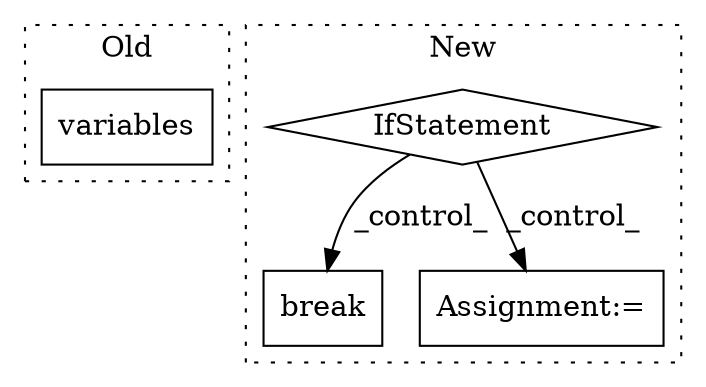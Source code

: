 digraph G {
subgraph cluster0 {
1 [label="variables" a="32" s="14489,14513" l="10,1" shape="box"];
label = "Old";
style="dotted";
}
subgraph cluster1 {
2 [label="break" a="10" s="13849" l="6" shape="box"];
3 [label="IfStatement" a="25" s="13149,13158" l="4,2" shape="diamond"];
4 [label="Assignment:=" a="7" s="13736" l="1" shape="box"];
label = "New";
style="dotted";
}
3 -> 4 [label="_control_"];
3 -> 2 [label="_control_"];
}